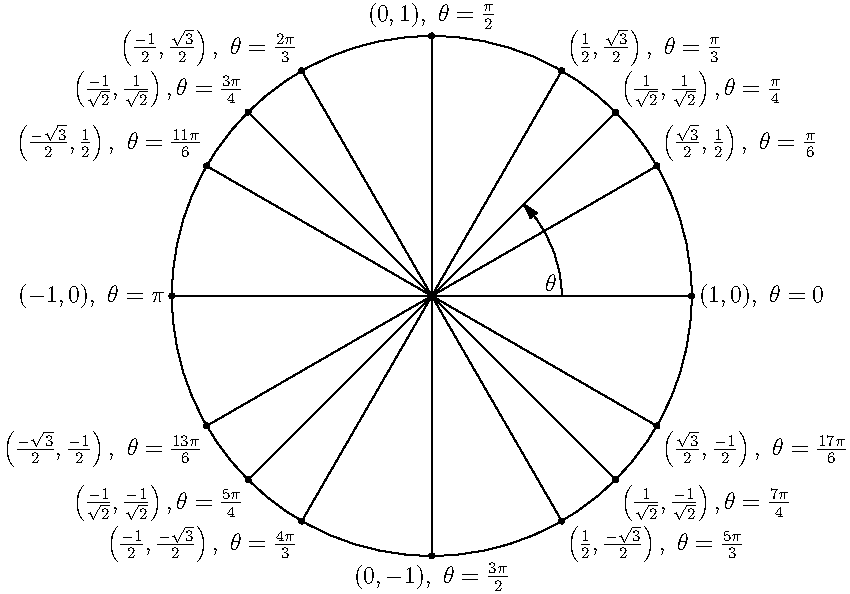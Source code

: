 size(15cm); 

draw(unitcircle);

draw((0,0)--(1,0));
draw((0,0)--(0.866,0.5));
draw((0,0)--(0.707,0.707));
draw((0,0)--(0.5,0.866));
draw((0,0)--(0,1));
draw((0,0)--(-0.5,0.866));
draw((0,0)--(-0.707,0.707));
draw((0,0)--(-0.866,0.5));
draw((0,0)--(-1,0));
draw((0,0)--(-0.866,-0.5));
draw((0,0)--(-0.707,-0.707));
draw((0,0)--(-0.5,-0.866));
draw((0,0)--(0,-1));
draw((0,0)--(0.5,-0.866));
draw((0,0)--(0.707,-0.707));
draw((0,0)--(0.866,-0.5));

dot("$(1,0),\ \theta = 0$",(1,0),E);
dot("$\left( \frac{\sqrt{3}}{2}, \frac{1}{2}
\right),\ \theta = \frac{\pi}{6}$",(0.866,0.5),NE);
dot("$\left( \frac{1}{\sqrt{2}}, \frac{1}{\sqrt{2}}\right),\
\theta = \frac{\pi}{4}$",(0.707,0.707),NE);
dot("$\left( \frac{1}{2}, \frac{\sqrt{3}}{2}
\right),\ \theta = \frac{\pi}{3}$",(0.5,0.866),NE);

dot("$(0,1),\ \theta = \frac{\pi}{2}$",(0,1),N);
dot("$\left( \frac{-1}{2}, \frac{\sqrt{3}}{2}
\right),\ \theta = \frac{2\pi}{3}$",(-0.5,0.866),NW);
dot("$\left( \frac{-1}{\sqrt{2}}, \frac{1}{\sqrt{2}}\right),\
\theta = \frac{3\pi}{4}$",(-0.707,0.707),NW);
dot("$\left( \frac{-\sqrt{3}}{2}, \frac{1}{2}
\right),\ \theta = \frac{11\pi}{6}$",(-0.866,0.5),NW);

dot("$(-1,0),\ \theta = \pi$",(-1,0),W);
dot("$\left( \frac{-\sqrt{3}}{2}, \frac{-1}{2}
\right),\ \theta = \frac{13\pi}{6}$",(-0.866,-0.5),SW);
dot("$\left( \frac{-1}{\sqrt{2}}, \frac{-1}{\sqrt{2}}\right),\
\theta = \frac{5\pi}{4}$",(-0.707,-0.707),SW);
dot("$\left( \frac{-1}{2}, \frac{-\sqrt{3}}{2}
\right),\ \theta = \frac{4\pi}{3}$",(-0.5,-0.866),SW);

dot("$(0,-1),\ \theta = \frac{3\pi}{2}$",(0,-1),S);
dot("$\left( \frac{1}{2}, \frac{-\sqrt{3}}{2}
\right),\ \theta = \frac{5\pi}{3}$",(0.5,-0.866),SE);
dot("$\left( \frac{1}{\sqrt{2}}, \frac{-1}{\sqrt{2}}\right),\
\theta = \frac{7\pi}{4}$",(0.707,-0.707),SE);
dot("$\left( \frac{\sqrt{3}}{2}, \frac{-1}{2}
\right),\ \theta = \frac{17\pi}{6}$",(0.866,-0.5),SE);

draw((0.5,0){N}..{NW}(0.353,0.353),Arrow);

label("$\theta$",(0.5,0),NW);
